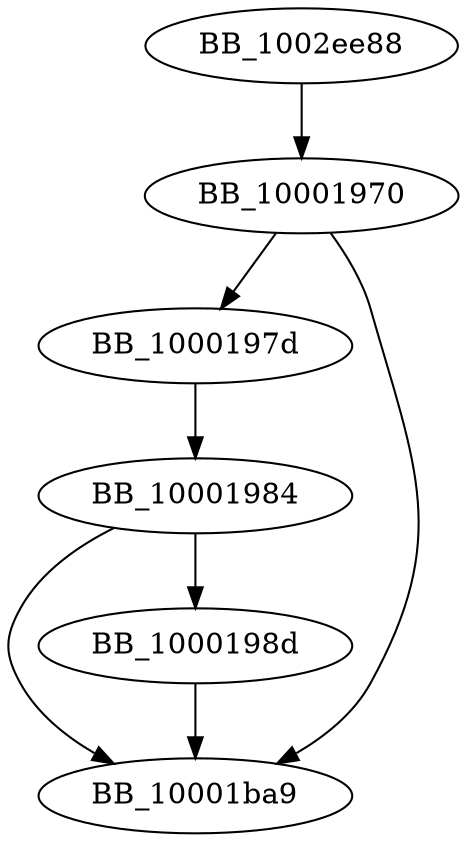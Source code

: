 DiGraph sub_1002EE88{
BB_10001970->BB_1000197d
BB_10001970->BB_10001ba9
BB_1000197d->BB_10001984
BB_10001984->BB_1000198d
BB_10001984->BB_10001ba9
BB_1000198d->BB_10001ba9
BB_1002ee88->BB_10001970
}
